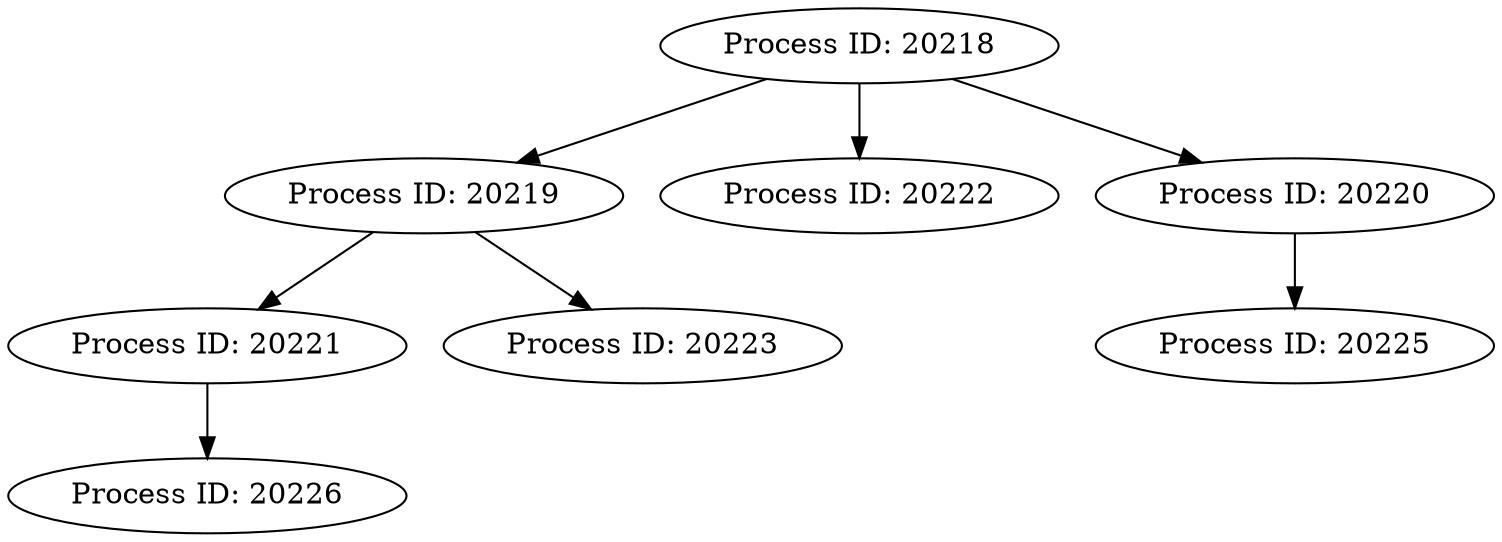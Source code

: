 digraph D {

"Process ID: 20218"
 -> "Process ID: 20219"
 
"Process ID: 20218"
 -> "Process ID: 20222"
 
"Process ID: 20220"
 -> "Process ID: 20225"
 
"Process ID: 20221"
 -> "Process ID: 20226"
 
"Process ID: 20219"
 -> "Process ID: 20221"
 
 
"Process ID: 20219"
 -> "Process ID: 20223"
 
"Process ID: 20218"
 -> "Process ID: 20220"


}